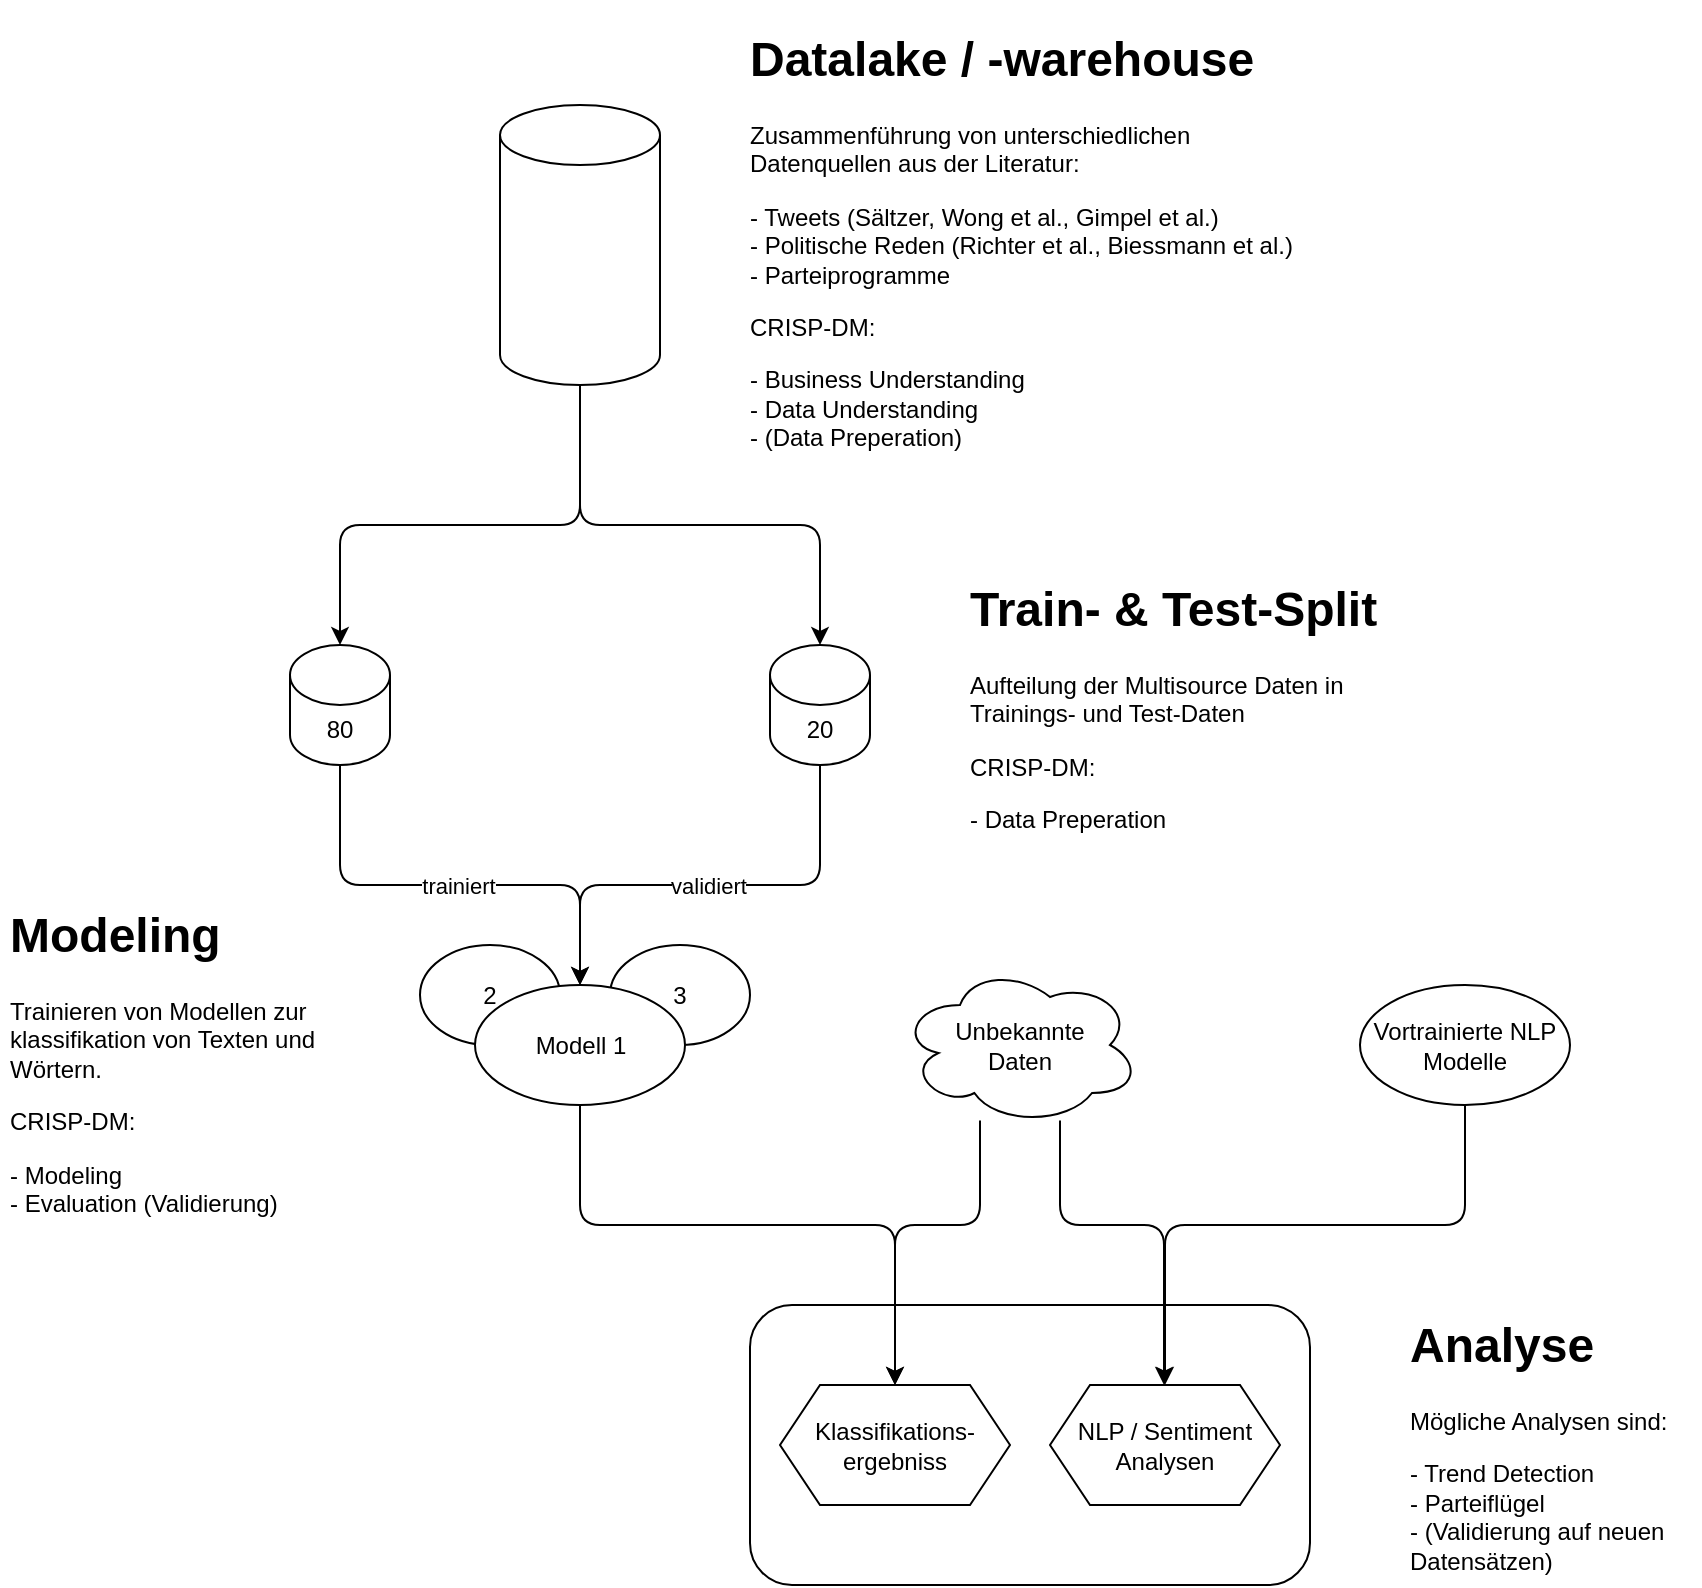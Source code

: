 <mxfile>
    <diagram id="rRwRrmsIW1T0hQYLPN04" name="Page-1">
        <mxGraphModel dx="1345" dy="505" grid="1" gridSize="10" guides="1" tooltips="1" connect="1" arrows="1" fold="1" page="0" pageScale="1" pageWidth="850" pageHeight="1100" math="0" shadow="0">
            <root>
                <mxCell id="0"/>
                <mxCell id="1" parent="0"/>
                <mxCell id="3B7FvWh_ksODp5pONTqw-6" style="edgeStyle=orthogonalEdgeStyle;rounded=1;orthogonalLoop=1;jettySize=auto;html=1;entryX=0.5;entryY=0;entryDx=0;entryDy=0;entryPerimeter=0;" parent="1" source="L69Xl0EkuoueC68m-8wU-2" target="3B7FvWh_ksODp5pONTqw-4" edge="1">
                    <mxGeometry relative="1" as="geometry">
                        <Array as="points">
                            <mxPoint x="290" y="292.5"/>
                            <mxPoint x="170" y="292.5"/>
                            <mxPoint x="170" y="352.5"/>
                        </Array>
                    </mxGeometry>
                </mxCell>
                <mxCell id="3B7FvWh_ksODp5pONTqw-7" style="edgeStyle=orthogonalEdgeStyle;rounded=1;orthogonalLoop=1;jettySize=auto;html=1;entryX=0.5;entryY=0;entryDx=0;entryDy=0;entryPerimeter=0;" parent="1" source="L69Xl0EkuoueC68m-8wU-2" target="3B7FvWh_ksODp5pONTqw-5" edge="1">
                    <mxGeometry relative="1" as="geometry">
                        <Array as="points">
                            <mxPoint x="290" y="292.5"/>
                            <mxPoint x="410" y="292.5"/>
                            <mxPoint x="410" y="352.5"/>
                        </Array>
                    </mxGeometry>
                </mxCell>
                <mxCell id="L69Xl0EkuoueC68m-8wU-2" value="" style="shape=cylinder3;whiteSpace=wrap;html=1;boundedLbl=1;backgroundOutline=1;size=15;" parent="1" vertex="1">
                    <mxGeometry x="250" y="82.5" width="80" height="140" as="geometry"/>
                </mxCell>
                <mxCell id="L69Xl0EkuoueC68m-8wU-3" value="&lt;h1&gt;Datalake / -warehouse&lt;br&gt;&lt;/h1&gt;&lt;p&gt;Zusammenführung von unterschiedlichen Datenquellen aus der Literatur:&lt;/p&gt;&lt;p&gt;- Tweets (Sältzer, Wong et al., Gimpel et al.)&lt;br&gt;- Politische Reden (Richter et al., Biessmann et al.)&lt;br&gt;- Parteiprogramme&lt;/p&gt;&lt;p&gt;CRISP-DM:&lt;/p&gt;&lt;p&gt;- Business Understanding&lt;br&gt;- Data Understanding&lt;br&gt;- (Data Preperation)&lt;br&gt;&lt;/p&gt;" style="text;html=1;strokeColor=none;fillColor=none;spacing=5;spacingTop=-20;whiteSpace=wrap;overflow=hidden;rounded=0;" parent="1" vertex="1">
                    <mxGeometry x="370" y="40" width="280" height="225" as="geometry"/>
                </mxCell>
                <mxCell id="3B7FvWh_ksODp5pONTqw-9" style="edgeStyle=orthogonalEdgeStyle;rounded=1;orthogonalLoop=1;jettySize=auto;html=1;entryX=0.5;entryY=0;entryDx=0;entryDy=0;" parent="1" source="3B7FvWh_ksODp5pONTqw-4" target="3B7FvWh_ksODp5pONTqw-8" edge="1">
                    <mxGeometry relative="1" as="geometry">
                        <mxPoint x="320" y="492.5" as="targetPoint"/>
                        <Array as="points">
                            <mxPoint x="170" y="472.5"/>
                            <mxPoint x="290" y="472.5"/>
                            <mxPoint x="290" y="522.5"/>
                        </Array>
                    </mxGeometry>
                </mxCell>
                <mxCell id="3B7FvWh_ksODp5pONTqw-10" value="trainiert" style="edgeLabel;html=1;align=center;verticalAlign=middle;resizable=0;points=[];" parent="3B7FvWh_ksODp5pONTqw-9" vertex="1" connectable="0">
                    <mxGeometry x="-0.294" y="-1" relative="1" as="geometry">
                        <mxPoint x="38" y="-1" as="offset"/>
                    </mxGeometry>
                </mxCell>
                <mxCell id="3B7FvWh_ksODp5pONTqw-4" value="80" style="shape=cylinder3;whiteSpace=wrap;html=1;boundedLbl=1;backgroundOutline=1;size=15;" parent="1" vertex="1">
                    <mxGeometry x="145" y="352.5" width="50" height="60" as="geometry"/>
                </mxCell>
                <mxCell id="3B7FvWh_ksODp5pONTqw-11" style="edgeStyle=orthogonalEdgeStyle;rounded=1;orthogonalLoop=1;jettySize=auto;html=1;entryX=0.5;entryY=0;entryDx=0;entryDy=0;" parent="1" source="3B7FvWh_ksODp5pONTqw-5" target="3B7FvWh_ksODp5pONTqw-8" edge="1">
                    <mxGeometry relative="1" as="geometry">
                        <Array as="points">
                            <mxPoint x="410" y="472.5"/>
                            <mxPoint x="290" y="472.5"/>
                            <mxPoint x="290" y="522.5"/>
                        </Array>
                    </mxGeometry>
                </mxCell>
                <mxCell id="3B7FvWh_ksODp5pONTqw-12" value="validiert" style="edgeLabel;html=1;align=center;verticalAlign=middle;resizable=0;points=[];" parent="3B7FvWh_ksODp5pONTqw-11" vertex="1" connectable="0">
                    <mxGeometry x="-0.119" y="-1" relative="1" as="geometry">
                        <mxPoint x="-15" y="1" as="offset"/>
                    </mxGeometry>
                </mxCell>
                <mxCell id="3B7FvWh_ksODp5pONTqw-5" value="20" style="shape=cylinder3;whiteSpace=wrap;html=1;boundedLbl=1;backgroundOutline=1;size=15;" parent="1" vertex="1">
                    <mxGeometry x="385" y="352.5" width="50" height="60" as="geometry"/>
                </mxCell>
                <mxCell id="3B7FvWh_ksODp5pONTqw-13" value="Vortrainierte NLP Modelle" style="ellipse;whiteSpace=wrap;html=1;" parent="1" vertex="1">
                    <mxGeometry x="680" y="522.5" width="105" height="60" as="geometry"/>
                </mxCell>
                <mxCell id="3B7FvWh_ksODp5pONTqw-14" value="&lt;div&gt;Unbekannte&lt;br&gt;Daten&lt;br&gt;&lt;/div&gt;" style="ellipse;shape=cloud;whiteSpace=wrap;html=1;" parent="1" vertex="1">
                    <mxGeometry x="450" y="512.5" width="120" height="80" as="geometry"/>
                </mxCell>
                <mxCell id="3B7FvWh_ksODp5pONTqw-15" value="&lt;h1&gt;Train- &amp;amp; Test-Split&lt;br&gt;&lt;/h1&gt;&lt;p&gt;Aufteilung der Multisource Daten in Trainings- und Test-Daten&lt;/p&gt;&lt;p&gt;CRISP-DM:&lt;/p&gt;&lt;p&gt;- Data Preperation&lt;/p&gt;" style="text;html=1;strokeColor=none;fillColor=none;spacing=5;spacingTop=-20;whiteSpace=wrap;overflow=hidden;rounded=0;" parent="1" vertex="1">
                    <mxGeometry x="480" y="315" width="220" height="135" as="geometry"/>
                </mxCell>
                <mxCell id="3B7FvWh_ksODp5pONTqw-16" value="" style="rounded=1;whiteSpace=wrap;html=1;fillColor=default;" parent="1" vertex="1">
                    <mxGeometry x="375" y="682.5" width="280" height="140" as="geometry"/>
                </mxCell>
                <mxCell id="3B7FvWh_ksODp5pONTqw-17" value="Klassifikations-ergebniss" style="shape=hexagon;perimeter=hexagonPerimeter2;whiteSpace=wrap;html=1;fixedSize=1;fillColor=default;" parent="1" vertex="1">
                    <mxGeometry x="390" y="722.5" width="115" height="60" as="geometry"/>
                </mxCell>
                <mxCell id="3B7FvWh_ksODp5pONTqw-18" value="NLP / Sentiment&lt;br&gt;Analysen" style="shape=hexagon;perimeter=hexagonPerimeter2;whiteSpace=wrap;html=1;fixedSize=1;fillColor=default;" parent="1" vertex="1">
                    <mxGeometry x="525" y="722.5" width="115" height="60" as="geometry"/>
                </mxCell>
                <mxCell id="3B7FvWh_ksODp5pONTqw-23" value="&lt;h1&gt;Analyse&lt;/h1&gt;&lt;p&gt;Mögliche Analysen sind:&lt;/p&gt;&lt;p&gt;- Trend Detection&lt;br&gt;- Parteiflügel&lt;br&gt;- (Validierung auf neuen Datensätzen)&lt;br&gt;&lt;/p&gt;" style="text;html=1;strokeColor=none;fillColor=none;spacing=5;spacingTop=-20;whiteSpace=wrap;overflow=hidden;rounded=0;" parent="1" vertex="1">
                    <mxGeometry x="700" y="682.5" width="150" height="140" as="geometry"/>
                </mxCell>
                <mxCell id="3B7FvWh_ksODp5pONTqw-24" value="&lt;h1&gt;Modeling&lt;br&gt;&lt;/h1&gt;&lt;p&gt;Trainieren von Modellen zur klassifikation von Texten und Wörtern.&lt;br&gt;&lt;/p&gt;&lt;p&gt;CRISP-DM:&lt;/p&gt;&lt;p&gt;- Modeling&lt;br&gt;- Evaluation (Validierung)&lt;br&gt;&lt;/p&gt;" style="text;html=1;strokeColor=none;fillColor=none;spacing=5;spacingTop=-20;whiteSpace=wrap;overflow=hidden;rounded=0;" parent="1" vertex="1">
                    <mxGeometry y="477.5" width="170" height="170" as="geometry"/>
                </mxCell>
                <mxCell id="3B7FvWh_ksODp5pONTqw-25" value="3" style="ellipse;whiteSpace=wrap;html=1;fillColor=default;" parent="1" vertex="1">
                    <mxGeometry x="305" y="502.5" width="70" height="50" as="geometry"/>
                </mxCell>
                <mxCell id="3B7FvWh_ksODp5pONTqw-26" value="2" style="ellipse;whiteSpace=wrap;html=1;fillColor=default;" parent="1" vertex="1">
                    <mxGeometry x="210" y="502.5" width="70" height="50" as="geometry"/>
                </mxCell>
                <mxCell id="3B7FvWh_ksODp5pONTqw-8" value="Modell 1" style="ellipse;whiteSpace=wrap;html=1;" parent="1" vertex="1">
                    <mxGeometry x="237.5" y="522.5" width="105" height="60" as="geometry"/>
                </mxCell>
                <mxCell id="3B7FvWh_ksODp5pONTqw-22" style="edgeStyle=orthogonalEdgeStyle;rounded=1;orthogonalLoop=1;jettySize=auto;html=1;entryX=0.5;entryY=0;entryDx=0;entryDy=0;" parent="1" source="3B7FvWh_ksODp5pONTqw-8" target="3B7FvWh_ksODp5pONTqw-17" edge="1">
                    <mxGeometry relative="1" as="geometry">
                        <Array as="points">
                            <mxPoint x="290" y="642.5"/>
                            <mxPoint x="448" y="642.5"/>
                        </Array>
                    </mxGeometry>
                </mxCell>
                <mxCell id="3B7FvWh_ksODp5pONTqw-20" style="edgeStyle=orthogonalEdgeStyle;rounded=1;orthogonalLoop=1;jettySize=auto;html=1;entryX=0.5;entryY=0;entryDx=0;entryDy=0;" parent="1" source="3B7FvWh_ksODp5pONTqw-13" target="3B7FvWh_ksODp5pONTqw-18" edge="1">
                    <mxGeometry relative="1" as="geometry">
                        <Array as="points">
                            <mxPoint x="732" y="642.5"/>
                            <mxPoint x="582" y="642.5"/>
                        </Array>
                    </mxGeometry>
                </mxCell>
                <mxCell id="3B7FvWh_ksODp5pONTqw-19" style="edgeStyle=orthogonalEdgeStyle;rounded=1;orthogonalLoop=1;jettySize=auto;html=1;" parent="1" source="3B7FvWh_ksODp5pONTqw-14" target="3B7FvWh_ksODp5pONTqw-18" edge="1">
                    <mxGeometry relative="1" as="geometry">
                        <Array as="points">
                            <mxPoint x="530" y="642.5"/>
                            <mxPoint x="582" y="642.5"/>
                        </Array>
                    </mxGeometry>
                </mxCell>
                <mxCell id="3B7FvWh_ksODp5pONTqw-21" style="edgeStyle=orthogonalEdgeStyle;rounded=1;orthogonalLoop=1;jettySize=auto;html=1;entryX=0.5;entryY=0;entryDx=0;entryDy=0;" parent="1" source="3B7FvWh_ksODp5pONTqw-14" target="3B7FvWh_ksODp5pONTqw-17" edge="1">
                    <mxGeometry relative="1" as="geometry">
                        <Array as="points">
                            <mxPoint x="490" y="642.5"/>
                            <mxPoint x="448" y="642.5"/>
                        </Array>
                    </mxGeometry>
                </mxCell>
            </root>
        </mxGraphModel>
    </diagram>
</mxfile>
